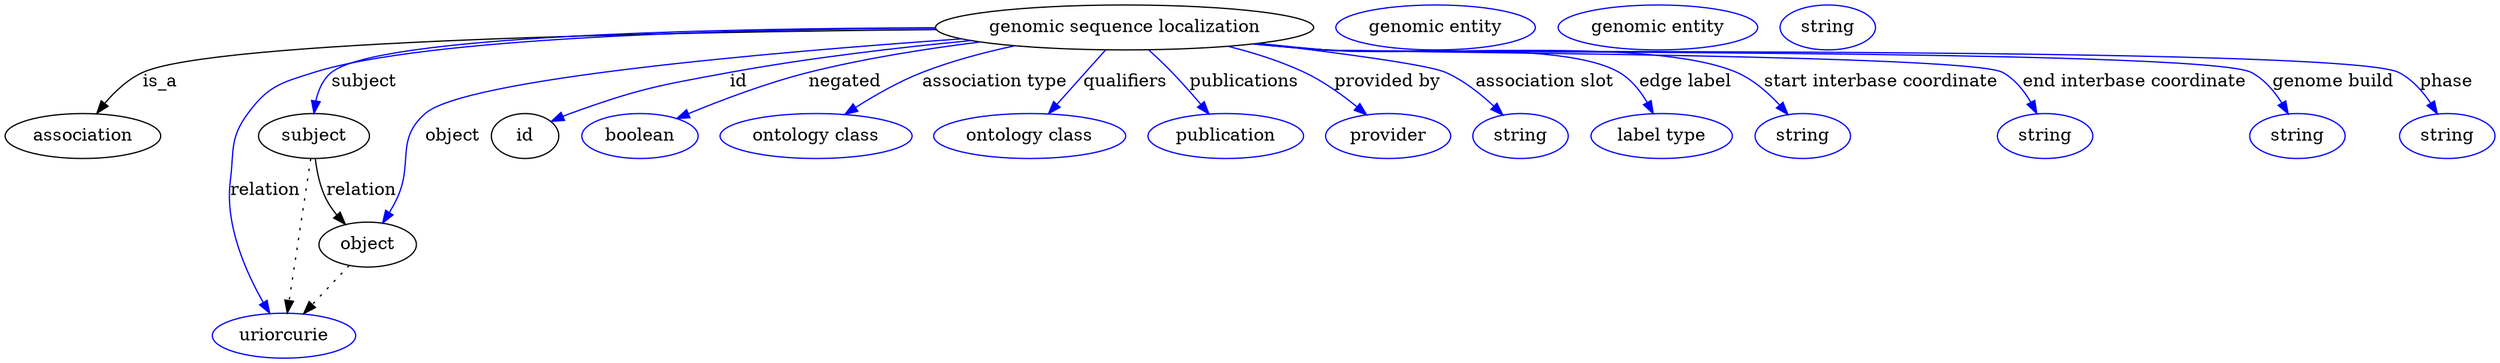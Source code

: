 digraph {
	graph [bb="0,0,1641.6,283"];
	node [label="\N"];
	"genomic sequence localization"	 [height=0.5,
		label="genomic sequence localization",
		pos="761.05,265",
		width=3.3219];
	association	 [height=0.5,
		pos="50.046,178",
		width=1.3902];
	"genomic sequence localization" -> association	 [label=is_a,
		lp="103.05,221.5",
		pos="e,59.428,195.72 641.56,263.76 462.31,261.11 139.64,253.05 92.046,229 81.15,223.5 72.055,213.75 65.147,204.25"];
	subject	 [height=0.5,
		pos="203.05,178",
		width=0.99297];
	"genomic sequence localization" -> subject	 [color=blue,
		label=subject,
		lp="241.55,221.5",
		pos="e,204.86,196.05 641.6,263.81 493.03,261.28 254.83,253.43 222.05,229 214.56,223.42 210.02,214.55 207.27,205.76",
		style=solid];
	relation	 [color=blue,
		height=0.5,
		label=uriorcurie,
		pos="185.05,18",
		width=1.2638];
	"genomic sequence localization" -> relation	 [color=blue,
		label=relation,
		lp="173.05,134.5",
		pos="e,177.75,36.137 644.63,260.68 494.33,254.59 247.21,242.7 207.05,229 182.2,220.52 171.64,218.46 158.05,196 142.1,169.67 147.54,157.45 \
152.05,127 156.25,98.634 166.28,67.424 174.19,45.697",
		style=solid];
	object	 [height=0.5,
		pos="245.05,91",
		width=0.9027];
	"genomic sequence localization" -> object	 [color=blue,
		label=object,
		lp="301.05,178",
		pos="e,253.2,108.44 657.08,256.02 525.19,243.72 311.49,220.34 284.05,196 259.86,174.55 272.73,157.14 261.05,127 259.86,123.94 258.55,\
120.76 257.22,117.62",
		style=solid];
	id	 [height=0.5,
		pos="354.05,178",
		width=0.75];
	"genomic sequence localization" -> id	 [color=blue,
		label=id,
		lp="494.55,221.5",
		pos="e,375.08,189.31 656.17,256.21 580.22,247.31 476.19,229.8 390.05,196 388.19,195.27 386.3,194.48 384.41,193.66",
		style=solid];
	negated	 [color=blue,
		height=0.5,
		label=boolean,
		pos="437.05,178",
		width=1.0652];
	"genomic sequence localization" -> negated	 [color=blue,
		label=negated,
		lp="580.55,221.5",
		pos="e,463.56,191.08 670.57,253.22 635.36,247.51 594.93,239.56 559.05,229 529.24,220.23 496.84,206.48 472.93,195.46",
		style=solid];
	"association type"	 [color=blue,
		height=0.5,
		label="ontology class",
		pos="555.05,178",
		width=1.7151];
	"genomic sequence localization" -> "association type"	 [color=blue,
		label="association type",
		lp="677.05,221.5",
		pos="e,576.86,194.87 693.24,250.06 673.39,244.6 651.96,237.6 633.05,229 616.33,221.4 599.12,210.52 585.12,200.76",
		style=solid];
	qualifiers	 [color=blue,
		height=0.5,
		label="ontology class",
		pos="696.05,178",
		width=1.7151];
	"genomic sequence localization" -> qualifiers	 [color=blue,
		label=qualifiers,
		lp="759.05,221.5",
		pos="e,709.27,195.71 747.58,246.97 738.28,234.53 725.77,217.78 715.4,203.91",
		style=solid];
	publications	 [color=blue,
		height=0.5,
		label=publication,
		pos="826.05,178",
		width=1.3902];
	"genomic sequence localization" -> publications	 [color=blue,
		label=publications,
		lp="833.55,221.5",
		pos="e,813.52,195.57 775.41,246.78 779.82,241.11 784.67,234.82 789.05,229 795.13,220.91 801.64,212 807.49,203.93",
		style=solid];
	"provided by"	 [color=blue,
		height=0.5,
		label=provider,
		pos="934.05,178",
		width=1.1193];
	"genomic sequence localization" -> "provided by"	 [color=blue,
		label="provided by",
		lp="927.05,221.5",
		pos="e,917.1,194.6 821.78,249.48 838.27,244.11 855.78,237.31 871.05,229 884.77,221.53 898.44,210.94 909.53,201.35",
		style=solid];
	"association slot"	 [color=blue,
		height=0.5,
		label=string,
		pos="1023,178",
		width=0.84854];
	"genomic sequence localization" -> "association slot"	 [color=blue,
		label="association slot",
		lp="1030,221.5",
		pos="e,1008.7,194.42 845.52,252.18 896.24,244.1 953.04,234.24 964.05,229 977.88,222.42 991.01,211.69 1001.4,201.77",
		style=solid];
	"edge label"	 [color=blue,
		height=0.5,
		label="label type",
		pos="1117,178",
		width=1.2638];
	"genomic sequence localization" -> "edge label"	 [color=blue,
		label="edge label",
		lp="1122,221.5",
		pos="e,1107.7,195.77 846.7,252.43 860.83,250.5 875.34,248.62 889.05,247 930.5,242.09 1039.3,248.82 1076,229 1086.6,223.3 1095.4,213.62 \
1102.2,204.21",
		style=solid];
	"start interbase coordinate"	 [color=blue,
		height=0.5,
		label=string,
		pos="1211,178",
		width=0.84854];
	"genomic sequence localization" -> "start interbase coordinate"	 [color=blue,
		label="start interbase coordinate",
		lp="1245.5,221.5",
		pos="e,1198,194.48 845.63,252.23 860.09,250.3 874.98,248.46 889.05,247 947.75,240.89 1099.7,251.92 1154,229 1168.1,223.08 1181,212.22 \
1191,202.04",
		style=solid];
	"end interbase coordinate"	 [color=blue,
		height=0.5,
		label=string,
		pos="1356,178",
		width=0.84854];
	"genomic sequence localization" -> "end interbase coordinate"	 [color=blue,
		label="end interbase coordinate",
		lp="1402.5,221.5",
		pos="e,1348.1,195.48 844.57,252.06 859.35,250.11 874.63,248.31 889.05,247 936.56,242.67 1275.9,251.29 1318,229 1328.4,223.53 1336.7,213.83 \
1342.9,204.35",
		style=solid];
	"genome build"	 [color=blue,
		height=0.5,
		label=string,
		pos="1512,178",
		width=0.84854];
	"genomic sequence localization" -> "genome build"	 [color=blue,
		label="genome build",
		lp="1529,221.5",
		pos="e,1503.8,195.53 843.87,252.01 858.87,250.04 874.4,248.25 889.05,247 921.39,244.24 1444.2,243.83 1473,229 1483.7,223.54 1492.2,213.71 \
1498.6,204.13",
		style=solid];
	phase	 [color=blue,
		height=0.5,
		label=string,
		pos="1611,178",
		width=0.84854];
	"genomic sequence localization" -> phase	 [color=blue,
		label=phase,
		lp="1603.5,221.5",
		pos="e,1602.7,195.31 843.86,251.96 858.87,249.99 874.4,248.22 889.05,247 926.82,243.86 1537.2,246.03 1571,229 1581.9,223.54 1590.7,213.62 \
1597.3,203.96",
		style=solid];
	subject -> relation	 [pos="e,187.1,36.223 201.02,159.96 197.91,132.35 191.95,79.375 188.25,46.525",
		style=dotted];
	subject -> object	 [label=relation,
		lp="240.05,134.5",
		pos="e,231.43,107.49 207.18,159.99 209.85,149.97 213.81,137.45 219.05,127 220.95,123.2 223.24,119.37 225.66,115.69"];
	"genomic sequence localization_subject"	 [color=blue,
		height=0.5,
		label="genomic entity",
		pos="962.05,265",
		width=1.7693];
	object -> relation	 [pos="e,199.23,35.261 231.43,74.435 223.85,65.207 214.25,53.528 205.75,43.191",
		style=dotted];
	"genomic sequence localization_object"	 [color=blue,
		height=0.5,
		label="genomic entity",
		pos="1107,265",
		width=1.7693];
	association_id	 [color=blue,
		height=0.5,
		label=string,
		pos="1219,265",
		width=0.84854];
}
